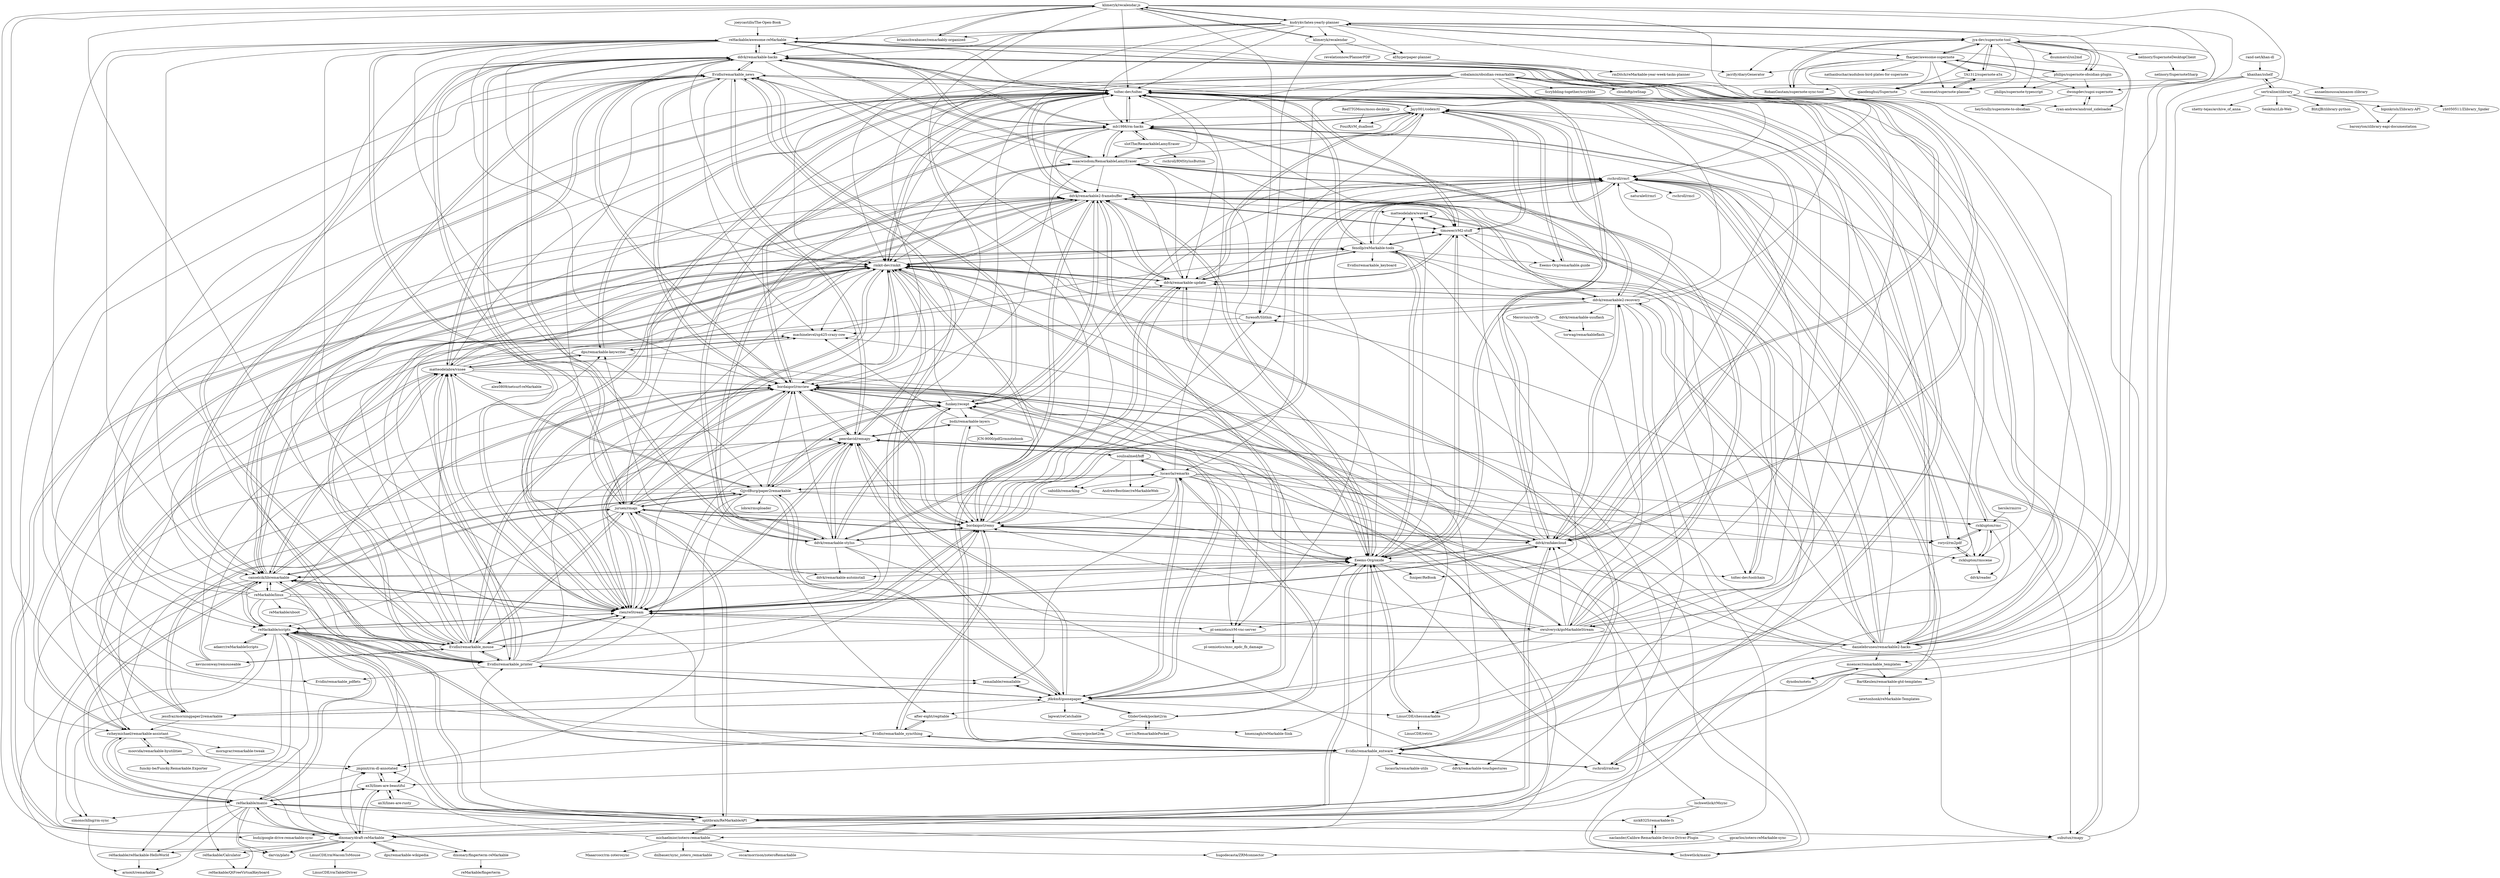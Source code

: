 digraph G {
"reHackable/awesome-reMarkable" -> "ddvk/remarkable-hacks"
"reHackable/awesome-reMarkable" -> "juruen/rmapi"
"reHackable/awesome-reMarkable" -> "toltec-dev/toltec"
"reHackable/awesome-reMarkable" -> "ddvk/rmfakecloud"
"reHackable/awesome-reMarkable" -> "bordaigorl/rmview"
"reHackable/awesome-reMarkable" -> "rien/reStream"
"reHackable/awesome-reMarkable" -> "Evidlo/remarkable_mouse"
"reHackable/awesome-reMarkable" -> "canselcik/libremarkable"
"reHackable/awesome-reMarkable" -> "mb1986/rm-hacks"
"reHackable/awesome-reMarkable" -> "splitbrain/ReMarkableAPI"
"reHackable/awesome-reMarkable" -> "danielebruneo/remarkable2-hacks"
"reHackable/awesome-reMarkable" -> "owulveryck/goMarkableStream"
"reHackable/awesome-reMarkable" -> "GjjvdBurg/paper2remarkable"
"reHackable/awesome-reMarkable" -> "reHackable/scripts"
"reHackable/awesome-reMarkable" -> "rmkit-dev/rmkit"
"lschwetlick/rMsync" -> "lschwetlick/maxio"
"lschwetlick/rMsync" -> "nick8325/remarkable-fs"
"ddvk/remarkable-hacks" -> "reHackable/awesome-reMarkable"
"ddvk/remarkable-hacks" -> "toltec-dev/toltec"
"ddvk/remarkable-hacks" -> "mb1986/rm-hacks"
"ddvk/remarkable-hacks" -> "bordaigorl/rmview"
"ddvk/remarkable-hacks" -> "ddvk/rmfakecloud"
"ddvk/remarkable-hacks" -> "ddvk/remarkable-stylus"
"ddvk/remarkable-hacks" -> "juruen/rmapi"
"ddvk/remarkable-hacks" -> "rien/reStream"
"ddvk/remarkable-hacks" -> "danielebruneo/remarkable2-hacks"
"ddvk/remarkable-hacks" -> "Evidlo/remarkable_mouse"
"ddvk/remarkable-hacks" -> "rmkit-dev/rmkit"
"ddvk/remarkable-hacks" -> "canselcik/libremarkable"
"ddvk/remarkable-hacks" -> "ddvk/remarkable2-framebuffer"
"ddvk/remarkable-hacks" -> "isaacwisdom/RemarkableLamyEraser"
"ddvk/remarkable-hacks" -> "Evidlo/remarkable_news"
"richeymichael/remarkable-assistant" -> "morngrar/remarkable-tweak"
"richeymichael/remarkable-assistant" -> "moovida/remarkable-hyutilities"
"richeymichael/remarkable-assistant" -> "reHackable/maxio"
"richeymichael/remarkable-assistant" -> "dixonary/draft-reMarkable"
"richeymichael/remarkable-assistant" -> "jmpinit/rm-dl-annotated"
"richeymichael/remarkable-assistant" -> "fenollp/reMarkable-tools"
"Merovius/srvfb" -> "pl-semiotics/rM-vnc-server"
"Merovius/srvfb" -> "torwag/remarkableflash"
"Evidlo/remarkable_mouse" -> "kevinconway/remouseable"
"Evidlo/remarkable_mouse" -> "bordaigorl/rmview"
"Evidlo/remarkable_mouse" -> "rien/reStream"
"Evidlo/remarkable_mouse" -> "canselcik/libremarkable"
"Evidlo/remarkable_mouse" -> "reHackable/scripts"
"Evidlo/remarkable_mouse" -> "toltec-dev/toltec"
"Evidlo/remarkable_mouse" -> "Evidlo/remarkable_entware"
"Evidlo/remarkable_mouse" -> "ddvk/remarkable-hacks"
"Evidlo/remarkable_mouse" -> "Evidlo/remarkable_printer"
"Evidlo/remarkable_mouse" -> "peerdavid/remapy"
"Evidlo/remarkable_mouse" -> "matteodelabre/vnsee"
"Evidlo/remarkable_mouse" -> "juruen/rmapi"
"Evidlo/remarkable_mouse" -> "bordaigorl/remy"
"Evidlo/remarkable_mouse" -> "rmkit-dev/rmkit"
"Evidlo/remarkable_mouse" -> "ddvk/remarkable2-framebuffer"
"juruen/rmapi" -> "splitbrain/ReMarkableAPI"
"juruen/rmapi" -> "rien/reStream"
"juruen/rmapi" -> "ddvk/rmfakecloud"
"juruen/rmapi" -> "ddvk/remarkable-hacks"
"juruen/rmapi" -> "bordaigorl/rmview"
"juruen/rmapi" -> "reHackable/awesome-reMarkable"
"juruen/rmapi" -> "GjjvdBurg/paper2remarkable"
"juruen/rmapi" -> "canselcik/libremarkable"
"juruen/rmapi" -> "toltec-dev/toltec"
"juruen/rmapi" -> "rmkit-dev/rmkit"
"juruen/rmapi" -> "reHackable/scripts"
"juruen/rmapi" -> "peerdavid/remapy"
"juruen/rmapi" -> "subutux/rmapy"
"juruen/rmapi" -> "Evidlo/remarkable_mouse"
"juruen/rmapi" -> "bordaigorl/remy"
"Evidlo/remarkable_syncthing" -> "Evidlo/remarkable_entware"
"Evidlo/remarkable_syncthing" -> "after-eight/regitable"
"Evidlo/remarkable_syncthing" -> "bordaigorl/remy"
"Evidlo/remarkable_syncthing" -> "jmpinit/rm-dl-annotated"
"reHackable/scripts" -> "reHackable/maxio"
"reHackable/scripts" -> "simonschllng/rm-sync"
"reHackable/scripts" -> "Evidlo/remarkable_mouse"
"reHackable/scripts" -> "Evidlo/remarkable_entware"
"reHackable/scripts" -> "Eeems-Org/oxide"
"reHackable/scripts" -> "adaerr/reMarkableScripts"
"reHackable/scripts" -> "rmkit-dev/rmkit"
"reHackable/scripts" -> "splitbrain/ReMarkableAPI"
"reHackable/scripts" -> "ax3l/lines-are-beautiful"
"reHackable/scripts" -> "rien/reStream"
"reHackable/scripts" -> "reHackable/reHackable-HelloWorld"
"reHackable/scripts" -> "canselcik/libremarkable"
"reHackable/scripts" -> "Evidlo/remarkable_printer"
"reHackable/scripts" -> "reHackable/Calculator"
"reHackable/scripts" -> "dixonary/draft-reMarkable"
"GjjvdBurg/paper2remarkable" -> "j6k4m8/goosepaper"
"GjjvdBurg/paper2remarkable" -> "juruen/rmapi"
"GjjvdBurg/paper2remarkable" -> "peerdavid/remapy"
"GjjvdBurg/paper2remarkable" -> "jessfraz/morningpaper2remarkable"
"GjjvdBurg/paper2remarkable" -> "lschwetlick/rMsync"
"GjjvdBurg/paper2remarkable" -> "after-eight/regitable"
"GjjvdBurg/paper2remarkable" -> "lucasrla/remarks"
"GjjvdBurg/paper2remarkable" -> "rien/reStream"
"GjjvdBurg/paper2remarkable" -> "funkey/recept"
"GjjvdBurg/paper2remarkable" -> "matteodelabre/vnsee"
"GjjvdBurg/paper2remarkable" -> "jmpinit/rm-dl-annotated"
"GjjvdBurg/paper2remarkable" -> "bordaigorl/rmview"
"GjjvdBurg/paper2remarkable" -> "lobre/rmuploader"
"GjjvdBurg/paper2remarkable" -> "michaelmior/zotero-remarkable"
"GjjvdBurg/paper2remarkable" -> "richeymichael/remarkable-assistant"
"ax3l/lines-are-rusty" -> "ax3l/lines-are-beautiful"
"jessfraz/morningpaper2remarkable" -> "GjjvdBurg/paper2remarkable"
"jessfraz/morningpaper2remarkable" -> "j6k4m8/goosepaper"
"jessfraz/morningpaper2remarkable" -> "richeymichael/remarkable-assistant"
"jessfraz/morningpaper2remarkable" -> "matteodelabre/vnsee"
"jessfraz/morningpaper2remarkable" -> "remailable/remailable"
"dixonary/draft-reMarkable" -> "Eeems-Org/oxide"
"dixonary/draft-reMarkable" -> "reHackable/maxio"
"dixonary/draft-reMarkable" -> "LinusCDE/rmWacomToMouse"
"dixonary/draft-reMarkable" -> "darvin/plato"
"dixonary/draft-reMarkable" -> "jmpinit/rm-dl-annotated"
"dixonary/draft-reMarkable" -> "ax3l/lines-are-beautiful"
"dixonary/draft-reMarkable" -> "reHackable/reHackable-HelloWorld"
"dixonary/draft-reMarkable" -> "dixonary/fingerterm-reMarkable"
"dixonary/draft-reMarkable" -> "reHackable/Calculator"
"dixonary/draft-reMarkable" -> "dps/remarkable-wikipedia"
"dixonary/draft-reMarkable" -> "rmkit-dev/rmkit"
"canselcik/libremarkable" -> "Eeems-Org/oxide"
"canselcik/libremarkable" -> "toltec-dev/toltec"
"canselcik/libremarkable" -> "ddvk/remarkable2-framebuffer"
"canselcik/libremarkable" -> "splitbrain/ReMarkableAPI"
"canselcik/libremarkable" -> "rmkit-dev/rmkit"
"canselcik/libremarkable" -> "darvin/plato"
"canselcik/libremarkable" -> "Evidlo/remarkable_mouse"
"canselcik/libremarkable" -> "reMarkable/linux"
"canselcik/libremarkable" -> "rien/reStream"
"canselcik/libremarkable" -> "juruen/rmapi"
"canselcik/libremarkable" -> "bordaigorl/rmview"
"canselcik/libremarkable" -> "dixonary/draft-reMarkable"
"canselcik/libremarkable" -> "reHackable/maxio"
"canselcik/libremarkable" -> "matteodelabre/vnsee"
"canselcik/libremarkable" -> "reHackable/scripts"
"dps/remarkable-wikipedia" -> "dixonary/draft-reMarkable"
"nick8325/remarkable-fs" -> "naclander/Calibre-Remarkable-Device-Driver-Plugin"
"adaerr/reMarkableScripts" -> "simonschllng/rm-sync"
"adaerr/reMarkableScripts" -> "reHackable/scripts"
"splitbrain/ReMarkableAPI" -> "juruen/rmapi"
"splitbrain/ReMarkableAPI" -> "canselcik/libremarkable"
"splitbrain/ReMarkableAPI" -> "michaelmior/zotero-remarkable"
"splitbrain/ReMarkableAPI" -> "reHackable/maxio"
"splitbrain/ReMarkableAPI" -> "reHackable/scripts"
"splitbrain/ReMarkableAPI" -> "subutux/rmapy"
"splitbrain/ReMarkableAPI" -> "toltec-dev/toltec"
"splitbrain/ReMarkableAPI" -> "rmkit-dev/rmkit"
"splitbrain/ReMarkableAPI" -> "ddvk/rmfakecloud"
"splitbrain/ReMarkableAPI" -> "dixonary/draft-reMarkable"
"splitbrain/ReMarkableAPI" -> "Evidlo/remarkable_printer"
"splitbrain/ReMarkableAPI" -> "bsdz/google-drive-remarkable-sync"
"splitbrain/ReMarkableAPI" -> "peerdavid/remapy"
"splitbrain/ReMarkableAPI" -> "ax3l/lines-are-beautiful"
"splitbrain/ReMarkableAPI" -> "ddvk/remarkable2-framebuffer"
"simonschllng/rm-sync" -> "arnoxit/remarkable"
"jmpinit/rm-dl-annotated" -> "ax3l/lines-are-beautiful"
"dps/remarkable-keywriter" -> "machinelevel/sp425-crazy-cow"
"dps/remarkable-keywriter" -> "matteodelabre/vnsee"
"dps/remarkable-keywriter" -> "toltec-dev/toltec"
"dps/remarkable-keywriter" -> "dixonary/draft-reMarkable"
"dps/remarkable-keywriter" -> "rmkit-dev/rmkit"
"dps/remarkable-keywriter" -> "hmenzagh/reMarkable-Sink"
"ax3l/lines-are-beautiful" -> "reHackable/maxio"
"ax3l/lines-are-beautiful" -> "jmpinit/rm-dl-annotated"
"ax3l/lines-are-beautiful" -> "ax3l/lines-are-rusty"
"ax3l/lines-are-beautiful" -> "dixonary/draft-reMarkable"
"michaelmior/zotero-remarkable" -> "dnlbauer/sync_zotero_remarkable"
"michaelmior/zotero-remarkable" -> "splitbrain/ReMarkableAPI"
"michaelmior/zotero-remarkable" -> "oscarmorrison/zoteroRemarkable" ["e"=1]
"michaelmior/zotero-remarkable" -> "Maaarcocr/rm-zoterosync"
"michaelmior/zotero-remarkable" -> "hugodecasta/ZRMconnector"
"michaelmior/zotero-remarkable" -> "jmpinit/rm-dl-annotated"
"reHackable/maxio" -> "ax3l/lines-are-beautiful"
"reHackable/maxio" -> "reHackable/scripts"
"reHackable/maxio" -> "lschwetlick/maxio"
"reHackable/maxio" -> "dixonary/draft-reMarkable"
"reHackable/maxio" -> "jmpinit/rm-dl-annotated"
"reHackable/maxio" -> "nick8325/remarkable-fs"
"reHackable/maxio" -> "reHackable/reHackable-HelloWorld"
"reHackable/maxio" -> "richeymichael/remarkable-assistant"
"reHackable/maxio" -> "arnoxit/remarkable"
"reHackable/maxio" -> "simonschllng/rm-sync"
"reHackable/maxio" -> "splitbrain/ReMarkableAPI"
"reHackable/maxio" -> "dixonary/fingerterm-reMarkable"
"reHackable/maxio" -> "darvin/plato"
"reHackable/maxio" -> "reHackable/QtFreeVirtualKeyboard"
"reHackable/maxio" -> "canselcik/libremarkable"
"Evidlo/remarkable_entware" -> "Evidlo/remarkable_syncthing"
"Evidlo/remarkable_entware" -> "rschroll/rmfuse"
"Evidlo/remarkable_entware" -> "rmkit-dev/rmkit"
"Evidlo/remarkable_entware" -> "toltec-dev/toltec"
"Evidlo/remarkable_entware" -> "dixonary/draft-reMarkable"
"Evidlo/remarkable_entware" -> "Eeems-Org/oxide"
"Evidlo/remarkable_entware" -> "reHackable/scripts"
"Evidlo/remarkable_entware" -> "ddvk/remarkable-touchgestures"
"Evidlo/remarkable_entware" -> "machinelevel/sp425-crazy-cow"
"Evidlo/remarkable_entware" -> "ax3l/lines-are-beautiful"
"Evidlo/remarkable_entware" -> "ddvk/remarkable2-framebuffer"
"Evidlo/remarkable_entware" -> "lucasrla/remarkable-utils"
"reHackable/reHackable-HelloWorld" -> "arnoxit/remarkable"
"darvin/plato" -> "dixonary/draft-reMarkable"
"reHackable/Calculator" -> "reHackable/QtFreeVirtualKeyboard"
"LinusCDE/rmWacomToMouse" -> "LinusCDE/rmTabletDriver"
"dixonary/fingerterm-reMarkable" -> "reMarkable/fingerterm"
"moovida/remarkable-hyutilities" -> "funcky-be/Funcky.Remarkable.Exporter"
"moovida/remarkable-hyutilities" -> "richeymichael/remarkable-assistant"
"moovida/remarkable-hyutilities" -> "jmpinit/rm-dl-annotated"
"rien/reStream" -> "bordaigorl/rmview"
"rien/reStream" -> "juruen/rmapi"
"rien/reStream" -> "Evidlo/remarkable_mouse"
"rien/reStream" -> "toltec-dev/toltec"
"rien/reStream" -> "rmkit-dev/rmkit"
"rien/reStream" -> "ddvk/remarkable-hacks"
"rien/reStream" -> "matteodelabre/vnsee"
"rien/reStream" -> "canselcik/libremarkable"
"rien/reStream" -> "ddvk/rmfakecloud"
"rien/reStream" -> "ddvk/remarkable2-framebuffer"
"rien/reStream" -> "reHackable/scripts"
"rien/reStream" -> "peerdavid/remapy"
"rien/reStream" -> "owulveryck/goMarkableStream"
"rien/reStream" -> "bordaigorl/remy"
"rien/reStream" -> "pl-semiotics/rM-vnc-server"
"ddvk/remarkable-stylus" -> "isaacwisdom/RemarkableLamyEraser"
"ddvk/remarkable-stylus" -> "ddvk/remarkable-hacks"
"ddvk/remarkable-stylus" -> "ddvk/remarkable-autoinstall"
"ddvk/remarkable-stylus" -> "ddvk/remarkable-update"
"ddvk/remarkable-stylus" -> "funkey/recept"
"ddvk/remarkable-stylus" -> "peerdavid/remapy"
"ddvk/remarkable-stylus" -> "mb1986/rm-hacks"
"ddvk/remarkable-stylus" -> "Eeems-Org/oxide"
"ddvk/remarkable-stylus" -> "bordaigorl/remy"
"ddvk/remarkable-stylus" -> "bordaigorl/rmview"
"ddvk/remarkable-stylus" -> "ddvk/remarkable-touchgestures"
"ddvk/remarkable-stylus" -> "rien/reStream"
"ddvk/remarkable-stylus" -> "dps/remarkable-keywriter"
"joeycastillo/The-Open-Book" -> "reHackable/awesome-reMarkable" ["e"=1]
"peerdavid/remapy" -> "bordaigorl/remy"
"peerdavid/remapy" -> "subutux/rmapy"
"peerdavid/remapy" -> "rmkit-dev/rmkit"
"peerdavid/remapy" -> "soulisalmed/biff"
"peerdavid/remapy" -> "bsdz/remarkable-layers"
"peerdavid/remapy" -> "bordaigorl/rmview"
"peerdavid/remapy" -> "GjjvdBurg/paper2remarkable"
"peerdavid/remapy" -> "lschwetlick/maxio"
"peerdavid/remapy" -> "rien/reStream"
"peerdavid/remapy" -> "Evidlo/remarkable_news"
"peerdavid/remapy" -> "richeymichael/remarkable-assistant"
"peerdavid/remapy" -> "ddvk/remarkable-stylus"
"peerdavid/remapy" -> "pl-semiotics/rM-vnc-server"
"peerdavid/remapy" -> "j6k4m8/goosepaper"
"bordaigorl/rmview" -> "rien/reStream"
"bordaigorl/rmview" -> "Evidlo/remarkable_mouse"
"bordaigorl/rmview" -> "ddvk/remarkable-hacks"
"bordaigorl/rmview" -> "bordaigorl/remy"
"bordaigorl/rmview" -> "peerdavid/remapy"
"bordaigorl/rmview" -> "toltec-dev/toltec"
"bordaigorl/rmview" -> "rmkit-dev/rmkit"
"bordaigorl/rmview" -> "juruen/rmapi"
"bordaigorl/rmview" -> "ddvk/rmfakecloud"
"bordaigorl/rmview" -> "owulveryck/goMarkableStream"
"bordaigorl/rmview" -> "funkey/recept"
"bordaigorl/rmview" -> "pl-semiotics/rM-vnc-server"
"bordaigorl/rmview" -> "canselcik/libremarkable"
"bordaigorl/rmview" -> "Eeems-Org/oxide"
"bordaigorl/rmview" -> "Evidlo/remarkable_news"
"rmkit-dev/rmkit" -> "Eeems-Org/oxide"
"rmkit-dev/rmkit" -> "toltec-dev/toltec"
"rmkit-dev/rmkit" -> "ddvk/remarkable2-framebuffer"
"rmkit-dev/rmkit" -> "peerdavid/remapy"
"rmkit-dev/rmkit" -> "Evidlo/remarkable_entware"
"rmkit-dev/rmkit" -> "fenollp/reMarkable-tools"
"rmkit-dev/rmkit" -> "dixonary/draft-reMarkable"
"rmkit-dev/rmkit" -> "ddvk/remarkable-update"
"rmkit-dev/rmkit" -> "bordaigorl/rmview"
"rmkit-dev/rmkit" -> "rien/reStream"
"rmkit-dev/rmkit" -> "canselcik/libremarkable"
"rmkit-dev/rmkit" -> "bordaigorl/remy"
"rmkit-dev/rmkit" -> "timower/rM2-stuff"
"rmkit-dev/rmkit" -> "Evidlo/remarkable_printer"
"rmkit-dev/rmkit" -> "machinelevel/sp425-crazy-cow"
"subutux/rmapy" -> "peerdavid/remapy"
"subutux/rmapy" -> "lschwetlick/maxio"
"subutux/rmapy" -> "rschroll/rmrl"
"kevinconway/remouseable" -> "Evidlo/remarkable_mouse"
"kevinconway/remouseable" -> "ddvk/remarkable2-framebuffer"
"kevinconway/remouseable" -> "matteodelabre/vnsee"
"kevinconway/remouseable" -> "bordaigorl/rmview"
"bordaigorl/remy" -> "peerdavid/remapy"
"bordaigorl/remy" -> "rschroll/rmrl"
"bordaigorl/remy" -> "bordaigorl/rmview"
"bordaigorl/remy" -> "bsdz/remarkable-layers"
"bordaigorl/remy" -> "rmkit-dev/rmkit"
"bordaigorl/remy" -> "rorycl/rm2pdf"
"bordaigorl/remy" -> "subutux/rmapy"
"bordaigorl/remy" -> "Evidlo/remarkable_syncthing"
"bordaigorl/remy" -> "furesoft/Slithin"
"bordaigorl/remy" -> "Eeems-Org/oxide"
"bordaigorl/remy" -> "Jayy001/codexctl"
"bordaigorl/remy" -> "rien/reStream"
"bordaigorl/remy" -> "ddvk/rmfakecloud"
"bordaigorl/remy" -> "ddvk/remarkable-stylus"
"bordaigorl/remy" -> "ddvk/remarkable-update"
"jya-dev/supernote-tool" -> "fharper/awesome-supernote"
"jya-dev/supernote-tool" -> "RohanGautam/supernote-sync-tool"
"jya-dev/supernote-tool" -> "TA1312/supernote-a5x"
"jya-dev/supernote-tool" -> "philips/supernote-obsidian-plugin"
"jya-dev/supernote-tool" -> "qiaodenghui/Supernote"
"jya-dev/supernote-tool" -> "jacrify/diaryGenerator"
"jya-dev/supernote-tool" -> "innocenat/supernote-planner"
"jya-dev/supernote-tool" -> "dsummersl/sn2md"
"jya-dev/supernote-tool" -> "kudrykv/latex-yearly-planner"
"jya-dev/supernote-tool" -> "dwongdev/sugoi-supernote"
"jya-dev/supernote-tool" -> "philips/supernote-typescript"
"jya-dev/supernote-tool" -> "nelinory/SupernoteDesktopClient"
"jya-dev/supernote-tool" -> "ryan-andrew/android_sideloader"
"j6k4m8/goosepaper" -> "remailable/remailable"
"j6k4m8/goosepaper" -> "Evidlo/remarkable_news"
"j6k4m8/goosepaper" -> "GjjvdBurg/paper2remarkable"
"j6k4m8/goosepaper" -> "GliderGeek/pocket2rm"
"j6k4m8/goosepaper" -> "ddvk/remarkable2-framebuffer"
"j6k4m8/goosepaper" -> "toltec-dev/toltec"
"j6k4m8/goosepaper" -> "jessfraz/morningpaper2remarkable"
"j6k4m8/goosepaper" -> "Eeems-Org/oxide"
"j6k4m8/goosepaper" -> "lucasrla/remarks"
"j6k4m8/goosepaper" -> "LinusCDE/chessmarkable"
"j6k4m8/goosepaper" -> "peerdavid/remapy"
"j6k4m8/goosepaper" -> "lapwat/reCatchable"
"j6k4m8/goosepaper" -> "Evidlo/remarkable_printer"
"j6k4m8/goosepaper" -> "funkey/recept"
"j6k4m8/goosepaper" -> "after-eight/regitable"
"ddvk/rmfakecloud" -> "toltec-dev/toltec"
"ddvk/rmfakecloud" -> "juruen/rmapi"
"ddvk/rmfakecloud" -> "ddvk/remarkable-hacks"
"ddvk/rmfakecloud" -> "bordaigorl/rmview"
"ddvk/rmfakecloud" -> "rien/reStream"
"ddvk/rmfakecloud" -> "Eeems-Org/oxide"
"ddvk/rmfakecloud" -> "rmkit-dev/rmkit"
"ddvk/rmfakecloud" -> "mb1986/rm-hacks"
"ddvk/rmfakecloud" -> "reHackable/awesome-reMarkable"
"ddvk/rmfakecloud" -> "ddvk/remarkable2-recovery"
"ddvk/rmfakecloud" -> "ddvk/remarkable2-framebuffer"
"ddvk/rmfakecloud" -> "bordaigorl/remy"
"ddvk/rmfakecloud" -> "canselcik/libremarkable"
"ddvk/rmfakecloud" -> "splitbrain/ReMarkableAPI"
"ddvk/rmfakecloud" -> "Jayy001/codexctl"
"Evidlo/remarkable_printer" -> "rmkit-dev/rmkit"
"Evidlo/remarkable_printer" -> "Evidlo/remarkable_news"
"Evidlo/remarkable_printer" -> "Evidlo/remarkable_pdflets"
"Evidlo/remarkable_printer" -> "matteodelabre/vnsee"
"Evidlo/remarkable_printer" -> "Evidlo/remarkable_mouse"
"Evidlo/remarkable_printer" -> "reHackable/scripts"
"Evidlo/remarkable_printer" -> "remailable/remailable"
"Evidlo/remarkable_printer" -> "peerdavid/remapy"
"Evidlo/remarkable_printer" -> "machinelevel/sp425-crazy-cow"
"Evidlo/remarkable_printer" -> "bordaigorl/rmview"
"Evidlo/remarkable_printer" -> "j6k4m8/goosepaper"
"Evidlo/remarkable_printer" -> "rien/reStream"
"Evidlo/remarkable_printer" -> "bordaigorl/remy"
"Evidlo/remarkable_printer" -> "fenollp/reMarkable-tools"
"Evidlo/remarkable_printer" -> "canselcik/libremarkable"
"Evidlo/remarkable_news" -> "j6k4m8/goosepaper"
"Evidlo/remarkable_news" -> "machinelevel/sp425-crazy-cow"
"Evidlo/remarkable_news" -> "Evidlo/remarkable_printer"
"Evidlo/remarkable_news" -> "matteodelabre/vnsee"
"Evidlo/remarkable_news" -> "peerdavid/remapy"
"Evidlo/remarkable_news" -> "Evidlo/remarkable_pdflets"
"Evidlo/remarkable_news" -> "bordaigorl/rmview"
"Evidlo/remarkable_news" -> "funkey/recept"
"Evidlo/remarkable_news" -> "ddvk/remarkable-update"
"Evidlo/remarkable_news" -> "ddvk/remarkable-hacks"
"Evidlo/remarkable_news" -> "rien/reStream"
"Evidlo/remarkable_news" -> "LinusCDE/chessmarkable"
"Evidlo/remarkable_news" -> "Evidlo/remarkable_syncthing"
"Evidlo/remarkable_news" -> "richeymichael/remarkable-assistant"
"Evidlo/remarkable_news" -> "toltec-dev/toltec"
"GliderGeek/pocket2rm" -> "nov1n/RemarkablePocket"
"GliderGeek/pocket2rm" -> "j6k4m8/goosepaper"
"GliderGeek/pocket2rm" -> "lucasrla/remarks"
"GliderGeek/pocket2rm" -> "timmyw/pocket2rm"
"toltec-dev/toltec" -> "rmkit-dev/rmkit"
"toltec-dev/toltec" -> "Eeems-Org/oxide"
"toltec-dev/toltec" -> "ddvk/remarkable2-framebuffer"
"toltec-dev/toltec" -> "ddvk/rmfakecloud"
"toltec-dev/toltec" -> "ddvk/remarkable-hacks"
"toltec-dev/toltec" -> "danielebruneo/remarkable2-hacks"
"toltec-dev/toltec" -> "Jayy001/codexctl"
"toltec-dev/toltec" -> "canselcik/libremarkable"
"toltec-dev/toltec" -> "Evidlo/remarkable_entware"
"toltec-dev/toltec" -> "bordaigorl/rmview"
"toltec-dev/toltec" -> "rien/reStream"
"toltec-dev/toltec" -> "fenollp/reMarkable-tools"
"toltec-dev/toltec" -> "mb1986/rm-hacks"
"toltec-dev/toltec" -> "timower/rM2-stuff"
"toltec-dev/toltec" -> "dps/remarkable-keywriter"
"Eeems-Org/oxide" -> "rmkit-dev/rmkit"
"Eeems-Org/oxide" -> "ddvk/remarkable2-framebuffer"
"Eeems-Org/oxide" -> "toltec-dev/toltec"
"Eeems-Org/oxide" -> "dixonary/draft-reMarkable"
"Eeems-Org/oxide" -> "timower/rM2-stuff"
"Eeems-Org/oxide" -> "canselcik/libremarkable"
"Eeems-Org/oxide" -> "fenollp/reMarkable-tools"
"Eeems-Org/oxide" -> "ddvk/remarkable-update"
"Eeems-Org/oxide" -> "toltec-dev/toolchain"
"Eeems-Org/oxide" -> "ddvk/remarkable-autoinstall"
"Eeems-Org/oxide" -> "LinusCDE/chessmarkable"
"Eeems-Org/oxide" -> "matteodelabre/waved"
"Eeems-Org/oxide" -> "Evidlo/remarkable_entware"
"Eeems-Org/oxide" -> "fsniper/ReBook"
"Eeems-Org/oxide" -> "rschroll/rmfuse"
"lucasrla/remarks" -> "soulisalmed/biff"
"lucasrla/remarks" -> "rorycl/rm2pdf"
"lucasrla/remarks" -> "GliderGeek/pocket2rm"
"lucasrla/remarks" -> "sabidib/remarking"
"lucasrla/remarks" -> "Eeems-Org/oxide"
"lucasrla/remarks" -> "j6k4m8/goosepaper"
"lucasrla/remarks" -> "AndrewBestbier/reMarkableWeb"
"lucasrla/remarks" -> "GjjvdBurg/paper2remarkable"
"lucasrla/remarks" -> "ricklupton/rmscene"
"lucasrla/remarks" -> "toltec-dev/toltec"
"lucasrla/remarks" -> "reHackable/maxio"
"lucasrla/remarks" -> "bordaigorl/remy"
"lucasrla/remarks" -> "ricklupton/rmc"
"lucasrla/remarks" -> "lschwetlick/maxio"
"lucasrla/remarks" -> "remailable/remailable"
"fenollp/reMarkable-tools" -> "Eeems-Org/oxide"
"fenollp/reMarkable-tools" -> "rschroll/rmrl"
"fenollp/reMarkable-tools" -> "timower/rM2-stuff"
"fenollp/reMarkable-tools" -> "Eeems-Org/remarkable.guide"
"fenollp/reMarkable-tools" -> "rmkit-dev/rmkit"
"fenollp/reMarkable-tools" -> "toltec-dev/toltec"
"fenollp/reMarkable-tools" -> "machinelevel/sp425-crazy-cow"
"fenollp/reMarkable-tools" -> "matteodelabre/waved"
"fenollp/reMarkable-tools" -> "fsniper/ReBook"
"fenollp/reMarkable-tools" -> "ddvk/remarkable-update"
"fenollp/reMarkable-tools" -> "Evidlo/remarkable_keyboard"
"fenollp/reMarkable-tools" -> "toltec-dev/toolchain"
"fenollp/reMarkable-tools" -> "richeymichael/remarkable-assistant"
"fenollp/reMarkable-tools" -> "LinusCDE/chessmarkable"
"rorycl/rm2pdf" -> "ricklupton/rmc"
"rorycl/rm2pdf" -> "rschroll/rmrl"
"rorycl/rm2pdf" -> "ricklupton/rmscene"
"ddvk/remarkable-uuuflash" -> "torwag/remarkableflash"
"machinelevel/sp425-crazy-cow" -> "dps/remarkable-keywriter"
"matteodelabre/vnsee" -> "dps/remarkable-keywriter"
"matteodelabre/vnsee" -> "rien/reStream"
"matteodelabre/vnsee" -> "ddvk/remarkable2-framebuffer"
"matteodelabre/vnsee" -> "Evidlo/remarkable_printer"
"matteodelabre/vnsee" -> "Evidlo/remarkable_news"
"matteodelabre/vnsee" -> "canselcik/libremarkable"
"matteodelabre/vnsee" -> "ddvk/remarkable-update"
"matteodelabre/vnsee" -> "rmkit-dev/rmkit"
"matteodelabre/vnsee" -> "Eeems-Org/oxide"
"matteodelabre/vnsee" -> "machinelevel/sp425-crazy-cow"
"matteodelabre/vnsee" -> "jessfraz/morningpaper2remarkable"
"matteodelabre/vnsee" -> "toltec-dev/toltec"
"matteodelabre/vnsee" -> "alex0809/netsurf-reMarkable"
"matteodelabre/vnsee" -> "bordaigorl/rmview"
"matteodelabre/vnsee" -> "GjjvdBurg/paper2remarkable"
"bsdz/remarkable-layers" -> "peerdavid/remapy"
"bsdz/remarkable-layers" -> "JCN-9000/pdf2rmnotebook" ["e"=1]
"bsdz/remarkable-layers" -> "rschroll/rmrl"
"bsdz/remarkable-layers" -> "bordaigorl/remy"
"bsdz/remarkable-layers" -> "machinelevel/sp425-crazy-cow"
"pl-semiotics/rM-vnc-server" -> "pl-semiotics/mxc_epdc_fb_damage"
"soulisalmed/biff" -> "lucasrla/remarks"
"soulisalmed/biff" -> "peerdavid/remapy"
"soulisalmed/biff" -> "AndrewBestbier/reMarkableWeb"
"soulisalmed/biff" -> "sabidib/remarking"
"soulisalmed/biff" -> "lschwetlick/maxio"
"toltec-dev/toolchain" -> "matteodelabre/waved"
"rand-net/khan-dl" -> "khanhas/zshelf" ["e"=1]
"cobalamin/obsidian-remarkable" -> "cloudsftp/reSnap"
"cobalamin/obsidian-remarkable" -> "toltec-dev/toltec"
"cobalamin/obsidian-remarkable" -> "Scrybbling-together/scrybble"
"cobalamin/obsidian-remarkable" -> "mb1986/rm-hacks"
"cobalamin/obsidian-remarkable" -> "rschroll/rmrl"
"cobalamin/obsidian-remarkable" -> "rmkit-dev/rmkit"
"cobalamin/obsidian-remarkable" -> "ricklupton/rmscene"
"cobalamin/obsidian-remarkable" -> "lucasrla/remarks"
"cobalamin/obsidian-remarkable" -> "rien/reStream"
"cobalamin/obsidian-remarkable" -> "owulveryck/goMarkableStream"
"cobalamin/obsidian-remarkable" -> "ddvk/rmfakecloud"
"cobalamin/obsidian-remarkable" -> "bordaigorl/rmview"
"owulveryck/goMarkableStream" -> "bordaigorl/rmview"
"owulveryck/goMarkableStream" -> "rien/reStream"
"owulveryck/goMarkableStream" -> "toltec-dev/toltec"
"owulveryck/goMarkableStream" -> "ddvk/rmfakecloud"
"owulveryck/goMarkableStream" -> "ddvk/remarkable2-recovery"
"owulveryck/goMarkableStream" -> "mb1986/rm-hacks"
"owulveryck/goMarkableStream" -> "bordaigorl/remy"
"owulveryck/goMarkableStream" -> "isaacwisdom/RemarkableLamyEraser"
"owulveryck/goMarkableStream" -> "ddvk/remarkable2-framebuffer"
"owulveryck/goMarkableStream" -> "j6k4m8/goosepaper"
"owulveryck/goMarkableStream" -> "juruen/rmapi"
"owulveryck/goMarkableStream" -> "Evidlo/remarkable_mouse"
"owulveryck/goMarkableStream" -> "funkey/recept"
"owulveryck/goMarkableStream" -> "danielebruneo/remarkable2-hacks"
"owulveryck/goMarkableStream" -> "Jayy001/codexctl"
"after-eight/regitable" -> "hmenzagh/reMarkable-Sink"
"after-eight/regitable" -> "Evidlo/remarkable_syncthing"
"kudrykv/latex-yearly-planner" -> "fharper/awesome-supernote"
"kudrykv/latex-yearly-planner" -> "jya-dev/supernote-tool"
"kudrykv/latex-yearly-planner" -> "klimeryk/recalendar.js"
"kudrykv/latex-yearly-planner" -> "klimeryk/recalendar"
"kudrykv/latex-yearly-planner" -> "ddvk/remarkable-hacks"
"kudrykv/latex-yearly-planner" -> "mb1986/rm-hacks"
"kudrykv/latex-yearly-planner" -> "reHackable/awesome-reMarkable"
"kudrykv/latex-yearly-planner" -> "rmkit-dev/rmkit"
"kudrykv/latex-yearly-planner" -> "innocenat/supernote-planner"
"kudrykv/latex-yearly-planner" -> "bordaigorl/rmview"
"kudrykv/latex-yearly-planner" -> "brianschwabauer/remarkably-organized"
"kudrykv/latex-yearly-planner" -> "philips/supernote-obsidian-plugin"
"kudrykv/latex-yearly-planner" -> "jacrify/diaryGenerator"
"kudrykv/latex-yearly-planner" -> "af/hyperpaper-planner"
"kudrykv/latex-yearly-planner" -> "toltec-dev/toltec"
"khanhas/zshelf" -> "sertraline/zlibrary"
"khanhas/zshelf" -> "rschroll/rmfuse"
"khanhas/zshelf" -> "toltec-dev/toltec"
"khanhas/zshelf" -> "Evidlo/remarkable_entware"
"khanhas/zshelf" -> "annaelmoussa/amazon-zlibrary"
"funkey/recept" -> "ddvk/remarkable2-framebuffer"
"funkey/recept" -> "bordaigorl/rmview"
"funkey/recept" -> "ddvk/remarkable-stylus"
"funkey/recept" -> "rschroll/rmrl"
"funkey/recept" -> "bsdz/remarkable-layers"
"funkey/recept" -> "Evidlo/remarkable_news"
"funkey/recept" -> "rien/reStream"
"funkey/recept" -> "GjjvdBurg/paper2remarkable"
"funkey/recept" -> "rmkit-dev/rmkit"
"funkey/recept" -> "j6k4m8/goosepaper"
"funkey/recept" -> "bordaigorl/remy"
"LinusCDE/chessmarkable" -> "Eeems-Org/oxide"
"LinusCDE/chessmarkable" -> "LinusCDE/retris"
"ddvk/remarkable2-recovery" -> "ddvk/remarkable2-framebuffer"
"ddvk/remarkable2-recovery" -> "rmkit-dev/rmkit"
"ddvk/remarkable2-recovery" -> "toltec-dev/toltec"
"ddvk/remarkable2-recovery" -> "Jayy001/codexctl"
"ddvk/remarkable2-recovery" -> "ddvk/remarkable-update"
"ddvk/remarkable2-recovery" -> "ddvk/rmfakecloud"
"ddvk/remarkable2-recovery" -> "danielebruneo/remarkable2-hacks"
"ddvk/remarkable2-recovery" -> "ddvk/remarkable-uuuflash"
"ddvk/remarkable2-recovery" -> "rschroll/rmrl"
"ddvk/remarkable2-recovery" -> "richeymichael/remarkable-assistant"
"ddvk/remarkable2-recovery" -> "Eeems-Org/oxide"
"ddvk/remarkable2-recovery" -> "ddvk/remarkable-hacks"
"ddvk/remarkable2-recovery" -> "furesoft/Slithin"
"ddvk/remarkable2-recovery" -> "ddvk/remarkable-touchgestures"
"ddvk/remarkable2-recovery" -> "naclander/Calibre-Remarkable-Device-Driver-Plugin"
"cloudsftp/reSnap" -> "cobalamin/obsidian-remarkable"
"danielebruneo/remarkable2-hacks" -> "toltec-dev/toltec"
"danielebruneo/remarkable2-hacks" -> "ddvk/remarkable-hacks"
"danielebruneo/remarkable2-hacks" -> "ddvk/remarkable2-recovery"
"danielebruneo/remarkable2-hacks" -> "mb1986/rm-hacks"
"danielebruneo/remarkable2-hacks" -> "rmkit-dev/rmkit"
"danielebruneo/remarkable2-hacks" -> "msencer/remarkable_templates"
"danielebruneo/remarkable2-hacks" -> "ddvk/remarkable2-framebuffer"
"danielebruneo/remarkable2-hacks" -> "bordaigorl/rmview"
"danielebruneo/remarkable2-hacks" -> "timower/rM2-stuff"
"danielebruneo/remarkable2-hacks" -> "funkey/recept"
"danielebruneo/remarkable2-hacks" -> "Jayy001/codexctl"
"danielebruneo/remarkable2-hacks" -> "furesoft/Slithin"
"danielebruneo/remarkable2-hacks" -> "ddvk/rmfakecloud"
"danielebruneo/remarkable2-hacks" -> "rien/reStream"
"danielebruneo/remarkable2-hacks" -> "Evidlo/remarkable_news"
"isaacwisdom/RemarkableLamyEraser" -> "ddvk/remarkable-stylus"
"isaacwisdom/RemarkableLamyEraser" -> "slotThe/RemarkableLamyEraser"
"isaacwisdom/RemarkableLamyEraser" -> "ddvk/remarkable-hacks"
"isaacwisdom/RemarkableLamyEraser" -> "mb1986/rm-hacks"
"isaacwisdom/RemarkableLamyEraser" -> "toltec-dev/toltec"
"isaacwisdom/RemarkableLamyEraser" -> "ddvk/remarkable-update"
"isaacwisdom/RemarkableLamyEraser" -> "Jayy001/codexctl"
"isaacwisdom/RemarkableLamyEraser" -> "Evidlo/remarkable_news"
"isaacwisdom/RemarkableLamyEraser" -> "Eeems-Org/oxide"
"isaacwisdom/RemarkableLamyEraser" -> "rmkit-dev/rmkit"
"isaacwisdom/RemarkableLamyEraser" -> "rschroll/rmrl"
"isaacwisdom/RemarkableLamyEraser" -> "timower/rM2-stuff"
"isaacwisdom/RemarkableLamyEraser" -> "bordaigorl/rmview"
"isaacwisdom/RemarkableLamyEraser" -> "owulveryck/goMarkableStream"
"isaacwisdom/RemarkableLamyEraser" -> "ddvk/remarkable2-framebuffer"
"ddvk/remarkable2-framebuffer" -> "Eeems-Org/oxide"
"ddvk/remarkable2-framebuffer" -> "toltec-dev/toltec"
"ddvk/remarkable2-framebuffer" -> "ddvk/remarkable2-recovery"
"ddvk/remarkable2-framebuffer" -> "rmkit-dev/rmkit"
"ddvk/remarkable2-framebuffer" -> "timower/rM2-stuff"
"ddvk/remarkable2-framebuffer" -> "ddvk/remarkable-update"
"ddvk/remarkable2-framebuffer" -> "rschroll/rmrl"
"ddvk/remarkable2-framebuffer" -> "canselcik/libremarkable"
"ddvk/remarkable2-framebuffer" -> "funkey/recept"
"ddvk/remarkable2-framebuffer" -> "j6k4m8/goosepaper"
"ddvk/remarkable2-framebuffer" -> "ddvk/remarkable-autoinstall"
"ddvk/remarkable2-framebuffer" -> "matteodelabre/vnsee"
"ddvk/remarkable2-framebuffer" -> "Evidlo/remarkable_entware"
"ddvk/remarkable2-framebuffer" -> "matteodelabre/waved"
"ddvk/remarkable2-framebuffer" -> "rien/reStream"
"rschroll/rmrl" -> "ricklupton/rmc"
"rschroll/rmrl" -> "rschroll/rmfuse"
"rschroll/rmrl" -> "rorycl/rm2pdf"
"rschroll/rmrl" -> "rschroll/rmcl"
"rschroll/rmrl" -> "bordaigorl/remy"
"rschroll/rmrl" -> "ricklupton/rmscene"
"rschroll/rmrl" -> "naturale0/rmrl"
"rschroll/rmrl" -> "ddvk/remarkable2-framebuffer"
"rschroll/rmrl" -> "fenollp/reMarkable-tools"
"rschroll/rmrl" -> "pl-semiotics/rM-vnc-server"
"rschroll/rmfuse" -> "rschroll/rmrl"
"rschroll/rmfuse" -> "Evidlo/remarkable_entware"
"klimeryk/recalendar" -> "klimeryk/recalendar.js"
"klimeryk/recalendar" -> "revelationnow/PlannerPDF"
"klimeryk/recalendar" -> "af/hyperpaper-planner"
"klimeryk/recalendar" -> "furesoft/Slithin"
"furesoft/Slithin" -> "rschroll/rmrl"
"furesoft/Slithin" -> "rmkit-dev/rmkit"
"furesoft/Slithin" -> "machinelevel/sp425-crazy-cow"
"ddvk/remarkable-update" -> "Jayy001/codexctl"
"ddvk/remarkable-update" -> "timower/rM2-stuff"
"ddvk/remarkable-update" -> "ddvk/remarkable2-framebuffer"
"ddvk/remarkable-update" -> "rmkit-dev/rmkit"
"ddvk/remarkable-update" -> "Eeems-Org/oxide"
"ddvk/remarkable-update" -> "fenollp/reMarkable-tools"
"ddvk/remarkable-update" -> "rschroll/rmrl"
"ddvk/remarkable-update" -> "ddvk/remarkable-stylus"
"ddvk/remarkable-update" -> "toltec-dev/toltec"
"ddvk/remarkable-update" -> "ddvk/remarkable2-recovery"
"timower/rM2-stuff" -> "matteodelabre/waved"
"timower/rM2-stuff" -> "Eeems-Org/oxide"
"timower/rM2-stuff" -> "ddvk/remarkable2-framebuffer"
"timower/rM2-stuff" -> "ddvk/remarkable-update"
"timower/rM2-stuff" -> "Jayy001/codexctl"
"timower/rM2-stuff" -> "toltec-dev/toolchain"
"timower/rM2-stuff" -> "fenollp/reMarkable-tools"
"timower/rM2-stuff" -> "Eeems-Org/remarkable.guide"
"timower/rM2-stuff" -> "toltec-dev/toltec"
"naclander/Calibre-Remarkable-Device-Driver-Plugin" -> "nick8325/remarkable-fs"
"dynobo/noteto" -> "msencer/remarkable_templates"
"BartKeulen/remarkable-gtd-templates" -> "newtonhonk/reMarkable-Templates"
"remailable/remailable" -> "j6k4m8/goosepaper"
"matteodelabre/waved" -> "toltec-dev/toolchain"
"matteodelabre/waved" -> "timower/rM2-stuff"
"gpcarlos/zotero-reMarkable-sync" -> "hugodecasta/ZRMconnector"
"sertraline/zlibrary" -> "bipinkrish/Zlibrary-API"
"sertraline/zlibrary" -> "khanhas/zshelf"
"sertraline/zlibrary" -> "yht050511/Zlibrary_Spider"
"sertraline/zlibrary" -> "shetty-tejas/archive_of_anna"
"sertraline/zlibrary" -> "Senkita/zLib-Web"
"sertraline/zlibrary" -> "BlitzJB/zlibrary-python"
"sertraline/zlibrary" -> "baroxyton/zlibrary-eapi-documentation"
"af/hyperpaper-planner" -> "rmDitch/reMarkable-year-week-tasks-planner"
"fharper/awesome-supernote" -> "jya-dev/supernote-tool"
"fharper/awesome-supernote" -> "philips/supernote-obsidian-plugin"
"fharper/awesome-supernote" -> "TA1312/supernote-a5x"
"fharper/awesome-supernote" -> "nathanbuchar/audubon-bird-plates-for-supernote"
"fharper/awesome-supernote" -> "kudrykv/latex-yearly-planner"
"fharper/awesome-supernote" -> "jacrify/diaryGenerator"
"fharper/awesome-supernote" -> "RohanGautam/supernote-sync-tool"
"fharper/awesome-supernote" -> "innocenat/supernote-planner"
"fharper/awesome-supernote" -> "qiaodenghui/Supernote"
"fharper/awesome-supernote" -> "dwongdev/sugoi-supernote"
"fharper/awesome-supernote" -> "ryan-andrew/android_sideloader"
"RohanGautam/supernote-sync-tool" -> "jya-dev/supernote-tool"
"klimeryk/recalendar.js" -> "klimeryk/recalendar"
"klimeryk/recalendar.js" -> "brianschwabauer/remarkably-organized"
"klimeryk/recalendar.js" -> "kudrykv/latex-yearly-planner"
"klimeryk/recalendar.js" -> "toltec-dev/toltec"
"klimeryk/recalendar.js" -> "BartKeulen/remarkable-gtd-templates"
"klimeryk/recalendar.js" -> "furesoft/Slithin"
"klimeryk/recalendar.js" -> "Evidlo/remarkable_syncthing"
"klimeryk/recalendar.js" -> "bordaigorl/remy"
"klimeryk/recalendar.js" -> "rschroll/rmrl"
"klimeryk/recalendar.js" -> "msencer/remarkable_templates"
"klimeryk/recalendar.js" -> "bsdz/google-drive-remarkable-sync"
"klimeryk/recalendar.js" -> "ddvk/remarkable-hacks"
"klimeryk/recalendar.js" -> "Evidlo/remarkable_entware"
"nov1n/RemarkablePocket" -> "GliderGeek/pocket2rm"
"msencer/remarkable_templates" -> "dynobo/noteto"
"msencer/remarkable_templates" -> "BartKeulen/remarkable-gtd-templates"
"innocenat/supernote-planner" -> "TA1312/supernote-a5x"
"ricklupton/rmscene" -> "ricklupton/rmc"
"ricklupton/rmscene" -> "ddvk/reader"
"ricklupton/rmscene" -> "rorycl/rm2pdf"
"ricklupton/rmc" -> "ricklupton/rmscene"
"ricklupton/rmc" -> "rorycl/rm2pdf"
"ricklupton/rmc" -> "rschroll/rmrl"
"ricklupton/rmc" -> "ddvk/reader"
"hersle/rmirro" -> "ricklupton/rmc"
"Jayy001/codexctl" -> "ddvk/remarkable-update"
"Jayy001/codexctl" -> "Eeems-Org/remarkable.guide"
"Jayy001/codexctl" -> "FouzR/rM_dualboot"
"Jayy001/codexctl" -> "timower/rM2-stuff"
"Jayy001/codexctl" -> "toltec-dev/toltec"
"Jayy001/codexctl" -> "mb1986/rm-hacks"
"Jayy001/codexctl" -> "rmkit-dev/rmkit"
"Jayy001/codexctl" -> "ddvk/remarkable2-recovery"
"Eeems-Org/remarkable.guide" -> "Jayy001/codexctl"
"TA1312/supernote-a5x" -> "jya-dev/supernote-tool"
"TA1312/supernote-a5x" -> "innocenat/supernote-planner"
"TA1312/supernote-a5x" -> "qiaodenghui/Supernote"
"TA1312/supernote-a5x" -> "fharper/awesome-supernote"
"mb1986/rm-hacks" -> "ddvk/remarkable-hacks"
"mb1986/rm-hacks" -> "Jayy001/codexctl"
"mb1986/rm-hacks" -> "toltec-dev/toltec"
"mb1986/rm-hacks" -> "ddvk/rmfakecloud"
"mb1986/rm-hacks" -> "slotThe/RemarkableLamyEraser"
"mb1986/rm-hacks" -> "ddvk/remarkable-stylus"
"mb1986/rm-hacks" -> "danielebruneo/remarkable2-hacks"
"mb1986/rm-hacks" -> "ddvk/remarkable-update"
"mb1986/rm-hacks" -> "isaacwisdom/RemarkableLamyEraser"
"mb1986/rm-hacks" -> "rmkit-dev/rmkit"
"mb1986/rm-hacks" -> "timower/rM2-stuff"
"mb1986/rm-hacks" -> "Evidlo/remarkable_mouse"
"mb1986/rm-hacks" -> "bordaigorl/remy"
"mb1986/rm-hacks" -> "ddvk/remarkable2-framebuffer"
"mb1986/rm-hacks" -> "reHackable/awesome-reMarkable"
"slotThe/RemarkableLamyEraser" -> "isaacwisdom/RemarkableLamyEraser"
"slotThe/RemarkableLamyEraser" -> "rschroll/RMStylusButton"
"slotThe/RemarkableLamyEraser" -> "Jayy001/codexctl"
"slotThe/RemarkableLamyEraser" -> "mb1986/rm-hacks"
"bipinkrish/Zlibrary-API" -> "baroxyton/zlibrary-eapi-documentation"
"reMarkable/linux" -> "reMarkable/uboot"
"reMarkable/linux" -> "canselcik/libremarkable"
"reMarkable/linux" -> "rmkit-dev/rmkit"
"reMarkable/linux" -> "ddvk/remarkable2-framebuffer"
"reMarkable/linux" -> "toltec-dev/toltec"
"reMarkable/linux" -> "Eeems-Org/oxide"
"reMarkable/linux" -> "funkey/recept"
"reMarkable/linux" -> "dps/remarkable-keywriter"
"reMarkable/linux" -> "Evidlo/remarkable_printer"
"reMarkable/linux" -> "reHackable/scripts"
"reMarkable/linux" -> "rien/reStream"
"reMarkable/linux" -> "dixonary/draft-reMarkable"
"nelinory/SupernoteDesktopClient" -> "nelinory/SupernoteSharp"
"philips/supernote-obsidian-plugin" -> "fharper/awesome-supernote"
"philips/supernote-obsidian-plugin" -> "jya-dev/supernote-tool"
"philips/supernote-obsidian-plugin" -> "philips/supernote-typescript"
"philips/supernote-obsidian-plugin" -> "RohanGautam/supernote-sync-tool"
"philips/supernote-obsidian-plugin" -> "dwongdev/sugoi-supernote"
"brianschwabauer/remarkably-organized" -> "klimeryk/recalendar.js"
"RedTTGMoss/moss-desktop" -> "FouzR/rM_dualboot"
"dwongdev/sugoi-supernote" -> "ryan-andrew/android_sideloader"
"dwongdev/sugoi-supernote" -> "heyScully/supernote-to-obsidian"
"ryan-andrew/android_sideloader" -> "dwongdev/sugoi-supernote"
"reHackable/awesome-reMarkable" ["l"="-23.221,-45.239"]
"ddvk/remarkable-hacks" ["l"="-23.17,-45.262"]
"juruen/rmapi" ["l"="-23.224,-45.264"]
"toltec-dev/toltec" ["l"="-23.176,-45.3"]
"ddvk/rmfakecloud" ["l"="-23.213,-45.28"]
"bordaigorl/rmview" ["l"="-23.17,-45.275"]
"rien/reStream" ["l"="-23.2,-45.287"]
"Evidlo/remarkable_mouse" ["l"="-23.202,-45.27"]
"canselcik/libremarkable" ["l"="-23.226,-45.289"]
"mb1986/rm-hacks" ["l"="-23.2,-45.304"]
"splitbrain/ReMarkableAPI" ["l"="-23.241,-45.275"]
"danielebruneo/remarkable2-hacks" ["l"="-23.156,-45.284"]
"owulveryck/goMarkableStream" ["l"="-23.187,-45.274"]
"GjjvdBurg/paper2remarkable" ["l"="-23.199,-45.26"]
"reHackable/scripts" ["l"="-23.237,-45.3"]
"rmkit-dev/rmkit" ["l"="-23.193,-45.297"]
"lschwetlick/rMsync" ["l"="-23.26,-45.326"]
"lschwetlick/maxio" ["l"="-23.244,-45.312"]
"nick8325/remarkable-fs" ["l"="-23.28,-45.348"]
"ddvk/remarkable-stylus" ["l"="-23.151,-45.303"]
"ddvk/remarkable2-framebuffer" ["l"="-23.185,-45.306"]
"isaacwisdom/RemarkableLamyEraser" ["l"="-23.16,-45.307"]
"Evidlo/remarkable_news" ["l"="-23.143,-45.282"]
"richeymichael/remarkable-assistant" ["l"="-23.24,-45.288"]
"morngrar/remarkable-tweak" ["l"="-23.281,-45.26"]
"moovida/remarkable-hyutilities" ["l"="-23.297,-45.269"]
"reHackable/maxio" ["l"="-23.271,-45.301"]
"dixonary/draft-reMarkable" ["l"="-23.255,-45.307"]
"jmpinit/rm-dl-annotated" ["l"="-23.258,-45.279"]
"fenollp/reMarkable-tools" ["l"="-23.179,-45.332"]
"Merovius/srvfb" ["l"="-23.036,-45.336"]
"pl-semiotics/rM-vnc-server" ["l"="-23.112,-45.308"]
"torwag/remarkableflash" ["l"="-23.044,-45.355"]
"kevinconway/remouseable" ["l"="-23.187,-45.245"]
"Evidlo/remarkable_entware" ["l"="-23.162,-45.317"]
"Evidlo/remarkable_printer" ["l"="-23.172,-45.286"]
"peerdavid/remapy" ["l"="-23.187,-45.284"]
"matteodelabre/vnsee" ["l"="-23.182,-45.289"]
"bordaigorl/remy" ["l"="-23.163,-45.297"]
"subutux/rmapy" ["l"="-23.223,-45.306"]
"Evidlo/remarkable_syncthing" ["l"="-23.128,-45.289"]
"after-eight/regitable" ["l"="-23.117,-45.276"]
"simonschllng/rm-sync" ["l"="-23.299,-45.322"]
"Eeems-Org/oxide" ["l"="-23.187,-45.317"]
"adaerr/reMarkableScripts" ["l"="-23.281,-45.328"]
"ax3l/lines-are-beautiful" ["l"="-23.268,-45.312"]
"reHackable/reHackable-HelloWorld" ["l"="-23.297,-45.309"]
"reHackable/Calculator" ["l"="-23.287,-45.306"]
"j6k4m8/goosepaper" ["l"="-23.153,-45.269"]
"jessfraz/morningpaper2remarkable" ["l"="-23.168,-45.246"]
"lucasrla/remarks" ["l"="-23.213,-45.297"]
"funkey/recept" ["l"="-23.153,-45.292"]
"lobre/rmuploader" ["l"="-23.224,-45.207"]
"michaelmior/zotero-remarkable" ["l"="-23.282,-45.243"]
"ax3l/lines-are-rusty" ["l"="-23.308,-45.338"]
"remailable/remailable" ["l"="-23.141,-45.254"]
"LinusCDE/rmWacomToMouse" ["l"="-23.338,-45.334"]
"darvin/plato" ["l"="-23.291,-45.294"]
"dixonary/fingerterm-reMarkable" ["l"="-23.325,-45.294"]
"dps/remarkable-wikipedia" ["l"="-23.321,-45.308"]
"reMarkable/linux" ["l"="-23.22,-45.317"]
"naclander/Calibre-Remarkable-Device-Driver-Plugin" ["l"="-23.253,-45.356"]
"bsdz/google-drive-remarkable-sync" ["l"="-23.153,-45.228"]
"arnoxit/remarkable" ["l"="-23.319,-45.321"]
"dps/remarkable-keywriter" ["l"="-23.16,-45.327"]
"machinelevel/sp425-crazy-cow" ["l"="-23.142,-45.311"]
"hmenzagh/reMarkable-Sink" ["l"="-23.094,-45.311"]
"dnlbauer/sync_zotero_remarkable" ["l"="-23.326,-45.229"]
"oscarmorrison/zoteroRemarkable" ["l"="-3.767,-28.494", "c"=4]
"Maaarcocr/rm-zoterosync" ["l"="-23.304,-45.222"]
"hugodecasta/ZRMconnector" ["l"="-23.322,-45.212"]
"reHackable/QtFreeVirtualKeyboard" ["l"="-23.306,-45.3"]
"rschroll/rmfuse" ["l"="-23.141,-45.347"]
"ddvk/remarkable-touchgestures" ["l"="-23.121,-45.328"]
"lucasrla/remarkable-utils" ["l"="-23.108,-45.343"]
"LinusCDE/rmTabletDriver" ["l"="-23.37,-45.345"]
"reMarkable/fingerterm" ["l"="-23.366,-45.29"]
"funcky-be/Funcky.Remarkable.Exporter" ["l"="-23.336,-45.259"]
"ddvk/remarkable-autoinstall" ["l"="-23.138,-45.335"]
"ddvk/remarkable-update" ["l"="-23.175,-45.321"]
"joeycastillo/The-Open-Book" ["l"="-23.387,-44.68", "c"=114]
"soulisalmed/biff" ["l"="-23.258,-45.29"]
"bsdz/remarkable-layers" ["l"="-23.132,-45.301"]
"timower/rM2-stuff" ["l"="-23.19,-45.328"]
"rschroll/rmrl" ["l"="-23.146,-45.325"]
"rorycl/rm2pdf" ["l"="-23.16,-45.341"]
"furesoft/Slithin" ["l"="-23.115,-45.295"]
"Jayy001/codexctl" ["l"="-23.2,-45.32"]
"jya-dev/supernote-tool" ["l"="-23.063,-45.174"]
"fharper/awesome-supernote" ["l"="-23.08,-45.178"]
"RohanGautam/supernote-sync-tool" ["l"="-23.057,-45.161"]
"TA1312/supernote-a5x" ["l"="-23.09,-45.163"]
"philips/supernote-obsidian-plugin" ["l"="-23.053,-45.189"]
"qiaodenghui/Supernote" ["l"="-23.073,-45.153"]
"jacrify/diaryGenerator" ["l"="-23.083,-45.197"]
"innocenat/supernote-planner" ["l"="-23.101,-45.181"]
"dsummersl/sn2md" ["l"="-23.051,-45.143"]
"kudrykv/latex-yearly-planner" ["l"="-23.111,-45.226"]
"dwongdev/sugoi-supernote" ["l"="-23.033,-45.171"]
"philips/supernote-typescript" ["l"="-23.03,-45.182"]
"nelinory/SupernoteDesktopClient" ["l"="-23.03,-45.146"]
"ryan-andrew/android_sideloader" ["l"="-23.043,-45.161"]
"GliderGeek/pocket2rm" ["l"="-23.18,-45.228"]
"LinusCDE/chessmarkable" ["l"="-23.128,-45.317"]
"lapwat/reCatchable" ["l"="-23.1,-45.247"]
"ddvk/remarkable2-recovery" ["l"="-23.173,-45.311"]
"Evidlo/remarkable_pdflets" ["l"="-23.095,-45.285"]
"nov1n/RemarkablePocket" ["l"="-23.176,-45.193"]
"timmyw/pocket2rm" ["l"="-23.192,-45.201"]
"toltec-dev/toolchain" ["l"="-23.194,-45.353"]
"matteodelabre/waved" ["l"="-23.183,-45.345"]
"fsniper/ReBook" ["l"="-23.189,-45.365"]
"sabidib/remarking" ["l"="-23.275,-45.271"]
"AndrewBestbier/reMarkableWeb" ["l"="-23.288,-45.281"]
"ricklupton/rmscene" ["l"="-23.172,-45.353"]
"ricklupton/rmc" ["l"="-23.152,-45.356"]
"Eeems-Org/remarkable.guide" ["l"="-23.21,-45.349"]
"Evidlo/remarkable_keyboard" ["l"="-23.18,-45.378"]
"ddvk/remarkable-uuuflash" ["l"="-23.084,-45.347"]
"alex0809/netsurf-reMarkable" ["l"="-23.236,-45.34"]
"JCN-9000/pdf2rmnotebook" ["l"="40.625,6.083", "c"=1506]
"pl-semiotics/mxc_epdc_fb_damage" ["l"="-23.068,-45.313"]
"rand-net/khan-dl" ["l"="-13.333,-6.298", "c"=86]
"khanhas/zshelf" ["l"="-23.135,-45.387"]
"cobalamin/obsidian-remarkable" ["l"="-23.213,-45.329"]
"cloudsftp/reSnap" ["l"="-23.23,-45.359"]
"Scrybbling-together/scrybble" ["l"="-23.227,-45.375"]
"klimeryk/recalendar.js" ["l"="-23.104,-45.265"]
"klimeryk/recalendar" ["l"="-23.065,-45.254"]
"brianschwabauer/remarkably-organized" ["l"="-23.077,-45.238"]
"af/hyperpaper-planner" ["l"="-23.051,-45.226"]
"sertraline/zlibrary" ["l"="-23.112,-45.442"]
"annaelmoussa/amazon-zlibrary" ["l"="-23.131,-45.41"]
"LinusCDE/retris" ["l"="-23.078,-45.33"]
"msencer/remarkable_templates" ["l"="-23.061,-45.28"]
"slotThe/RemarkableLamyEraser" ["l"="-23.197,-45.34"]
"rschroll/rmcl" ["l"="-23.108,-45.358"]
"naturale0/rmrl" ["l"="-23.122,-45.354"]
"revelationnow/PlannerPDF" ["l"="-23.017,-45.245"]
"dynobo/noteto" ["l"="-23.027,-45.287"]
"BartKeulen/remarkable-gtd-templates" ["l"="-23.037,-45.268"]
"newtonhonk/reMarkable-Templates" ["l"="-23.002,-45.268"]
"gpcarlos/zotero-reMarkable-sync" ["l"="-23.349,-45.196"]
"bipinkrish/Zlibrary-API" ["l"="-23.074,-45.459"]
"yht050511/Zlibrary_Spider" ["l"="-23.128,-45.474"]
"shetty-tejas/archive_of_anna" ["l"="-23.107,-45.462"]
"Senkita/zLib-Web" ["l"="-23.094,-45.475"]
"BlitzJB/zlibrary-python" ["l"="-23.132,-45.456"]
"baroxyton/zlibrary-eapi-documentation" ["l"="-23.085,-45.448"]
"rmDitch/reMarkable-year-week-tasks-planner" ["l"="-23.022,-45.219"]
"nathanbuchar/audubon-bird-plates-for-supernote" ["l"="-23.094,-45.146"]
"ddvk/reader" ["l"="-23.158,-45.375"]
"hersle/rmirro" ["l"="-23.105,-45.391"]
"FouzR/rM_dualboot" ["l"="-23.241,-45.37"]
"rschroll/RMStylusButton" ["l"="-23.207,-45.376"]
"reMarkable/uboot" ["l"="-23.257,-45.344"]
"nelinory/SupernoteSharp" ["l"="-23.016,-45.13"]
"RedTTGMoss/moss-desktop" ["l"="-23.263,-45.4"]
"heyScully/supernote-to-obsidian" ["l"="-23.006,-45.16"]
}